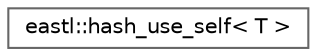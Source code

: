 digraph "类继承关系图"
{
 // LATEX_PDF_SIZE
  bgcolor="transparent";
  edge [fontname=Helvetica,fontsize=10,labelfontname=Helvetica,labelfontsize=10];
  node [fontname=Helvetica,fontsize=10,shape=box,height=0.2,width=0.4];
  rankdir="LR";
  Node0 [id="Node000000",label="eastl::hash_use_self\< T \>",height=0.2,width=0.4,color="grey40", fillcolor="white", style="filled",URL="$structeastl_1_1hash__use__self.html",tooltip=" "];
}
